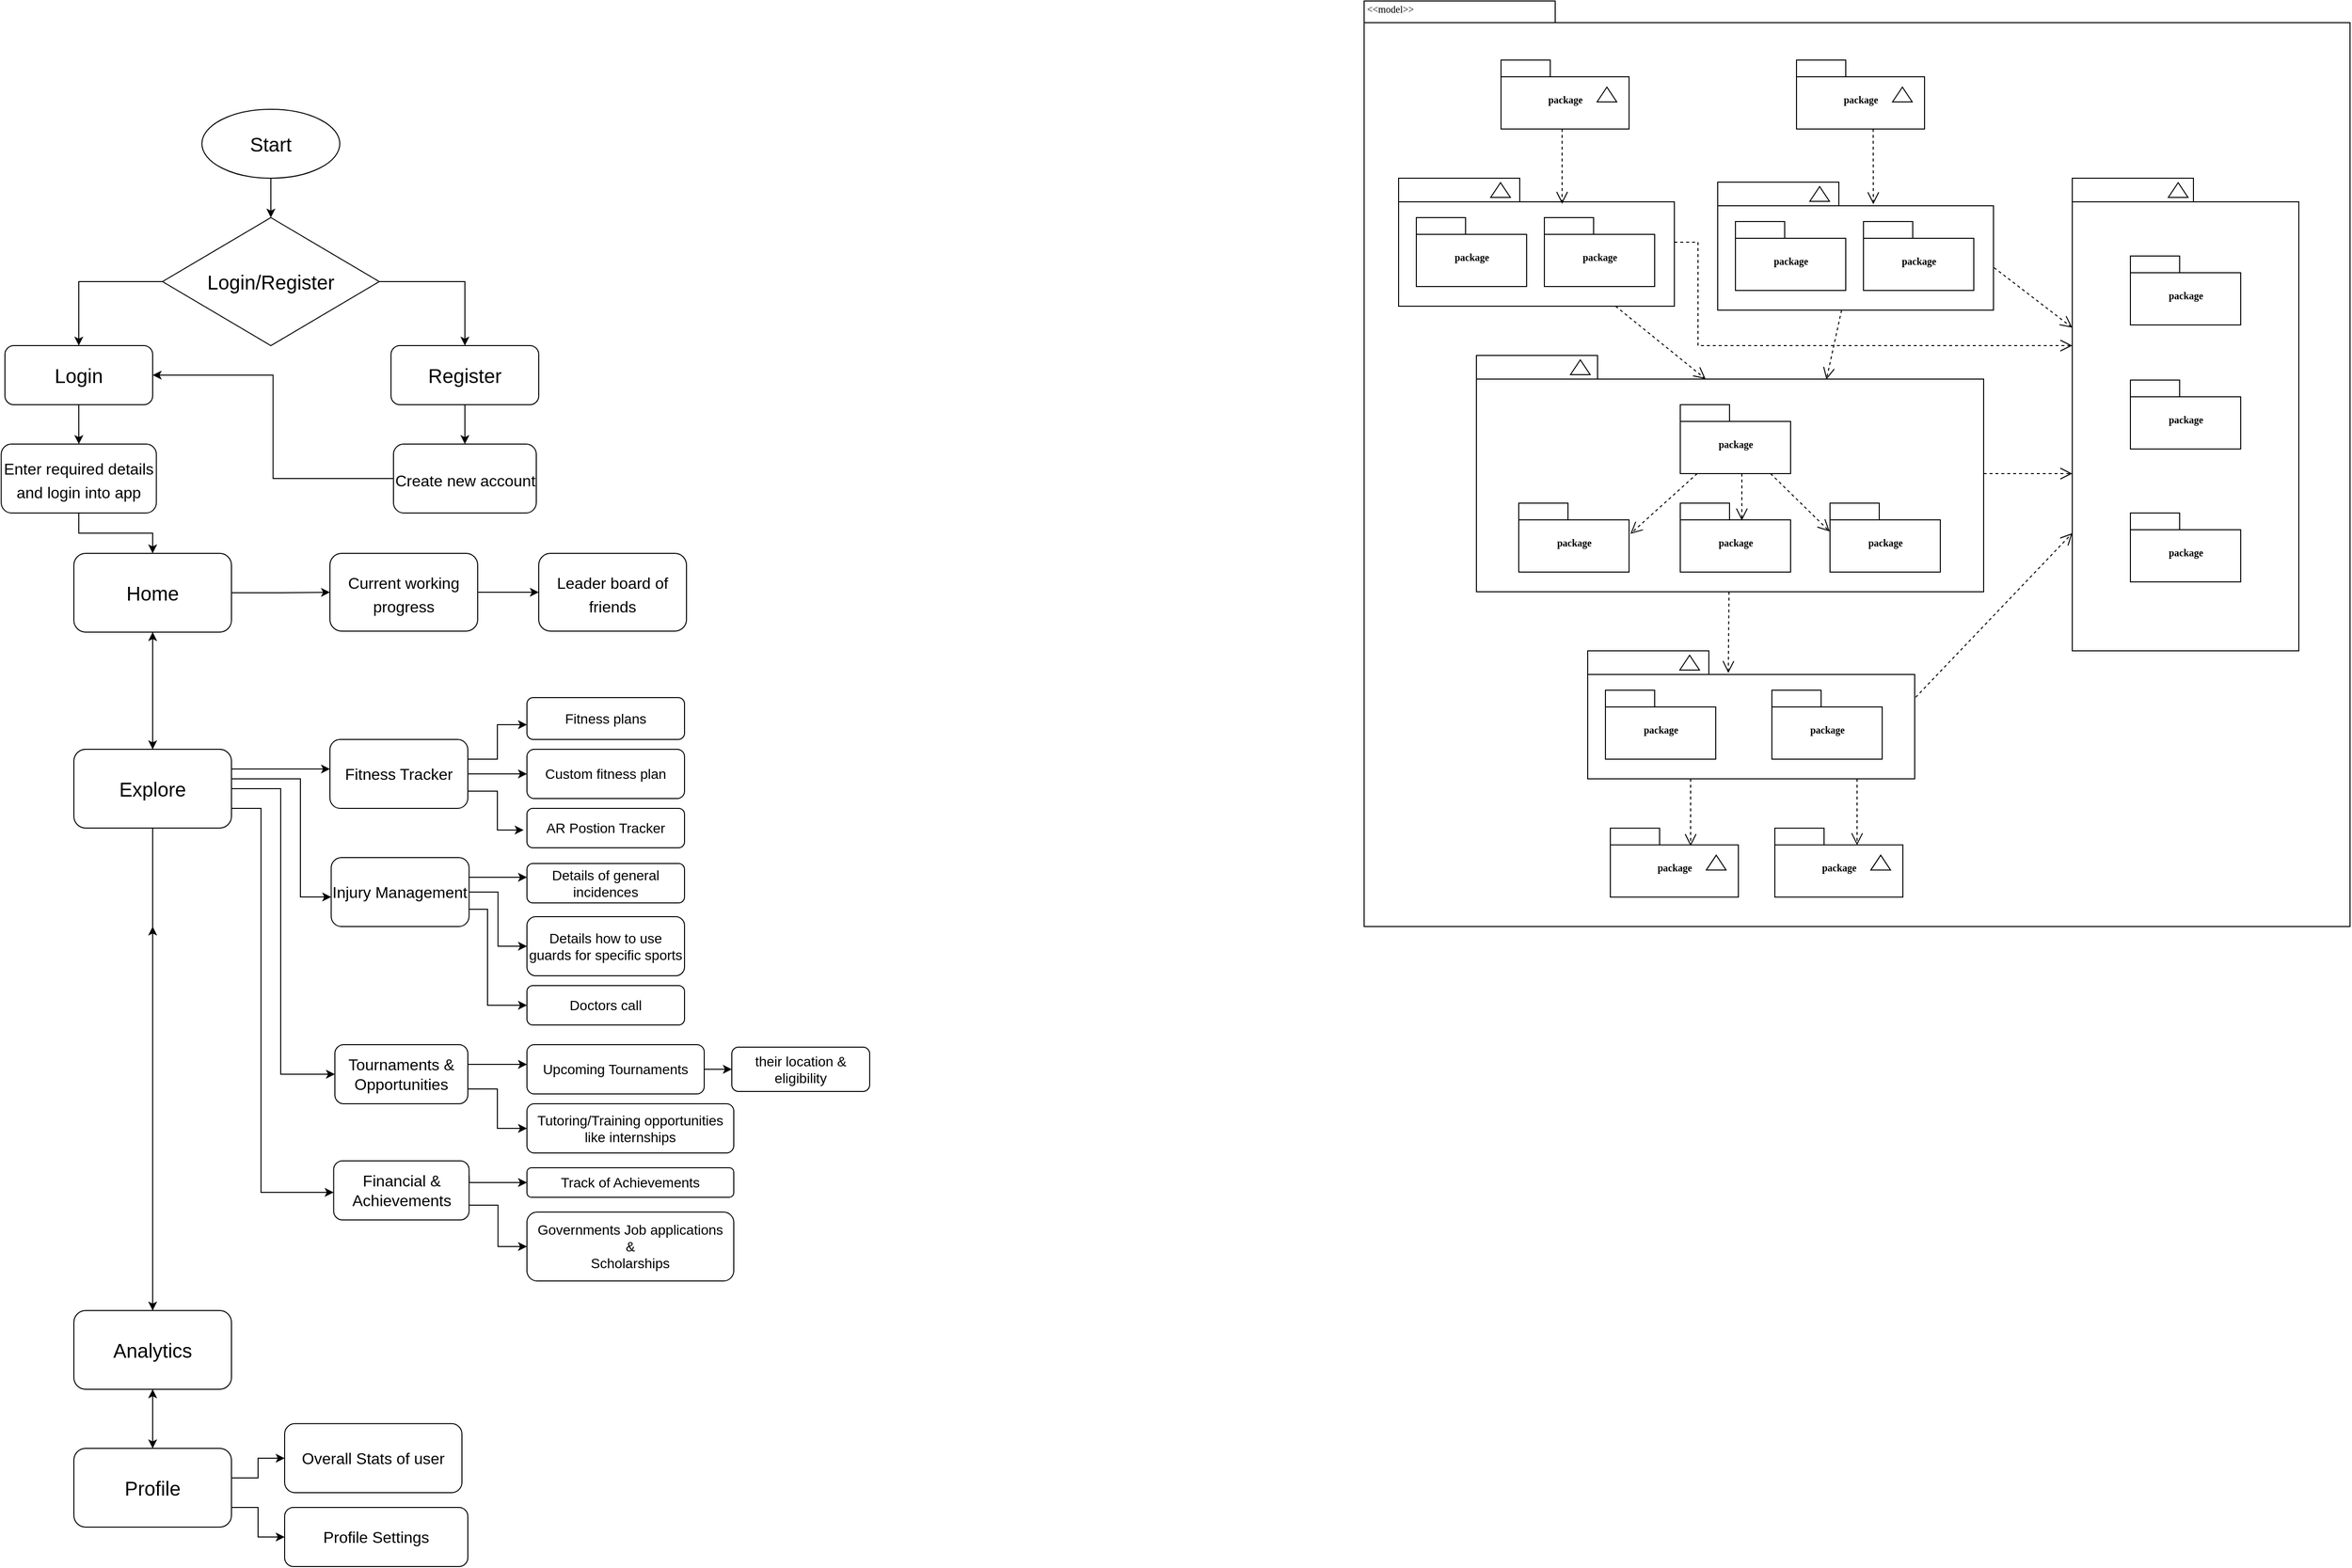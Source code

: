 <mxfile version="26.0.11">
  <diagram name="Page-1" id="b5b7bab2-c9e2-2cf4-8b2a-24fd1a2a6d21">
    <mxGraphModel dx="99" dy="457" grid="1" gridSize="10" guides="1" tooltips="1" connect="1" arrows="1" fold="1" page="1" pageScale="1" pageWidth="827" pageHeight="1169" background="none" math="0" shadow="0">
      <root>
        <mxCell id="0" />
        <mxCell id="1" parent="0" />
        <mxCell id="6e0c8c40b5770093-72" value="" style="shape=folder;fontStyle=1;spacingTop=10;tabWidth=194;tabHeight=22;tabPosition=left;html=1;rounded=0;shadow=0;comic=0;labelBackgroundColor=none;strokeWidth=1;fillColor=none;fontFamily=Verdana;fontSize=10;align=center;" parent="1" vertex="1">
          <mxGeometry x="2570" y="70" width="1001" height="940" as="geometry" />
        </mxCell>
        <mxCell id="6e0c8c40b5770093-6" value="" style="group" parent="1" vertex="1" connectable="0">
          <mxGeometry x="2709" y="130" width="130" height="70" as="geometry" />
        </mxCell>
        <mxCell id="6e0c8c40b5770093-4" value="package" style="shape=folder;fontStyle=1;spacingTop=10;tabWidth=50;tabHeight=17;tabPosition=left;html=1;rounded=0;shadow=0;comic=0;labelBackgroundColor=none;strokeWidth=1;fontFamily=Verdana;fontSize=10;align=center;" parent="6e0c8c40b5770093-6" vertex="1">
          <mxGeometry width="130" height="70" as="geometry" />
        </mxCell>
        <mxCell id="6e0c8c40b5770093-5" value="" style="triangle;whiteSpace=wrap;html=1;rounded=0;shadow=0;comic=0;labelBackgroundColor=none;strokeWidth=1;fontFamily=Verdana;fontSize=10;align=center;rotation=-90;" parent="6e0c8c40b5770093-6" vertex="1">
          <mxGeometry x="100" y="25" width="15" height="20" as="geometry" />
        </mxCell>
        <mxCell id="6e0c8c40b5770093-7" value="" style="group" parent="1" vertex="1" connectable="0">
          <mxGeometry x="3009" y="130" width="130" height="70" as="geometry" />
        </mxCell>
        <mxCell id="6e0c8c40b5770093-8" value="package" style="shape=folder;fontStyle=1;spacingTop=10;tabWidth=50;tabHeight=17;tabPosition=left;html=1;rounded=0;shadow=0;comic=0;labelBackgroundColor=none;strokeWidth=1;fontFamily=Verdana;fontSize=10;align=center;" parent="6e0c8c40b5770093-7" vertex="1">
          <mxGeometry width="130" height="70" as="geometry" />
        </mxCell>
        <mxCell id="6e0c8c40b5770093-9" value="" style="triangle;whiteSpace=wrap;html=1;rounded=0;shadow=0;comic=0;labelBackgroundColor=none;strokeWidth=1;fontFamily=Verdana;fontSize=10;align=center;rotation=-90;" parent="6e0c8c40b5770093-7" vertex="1">
          <mxGeometry x="100" y="25" width="15" height="20" as="geometry" />
        </mxCell>
        <mxCell id="6e0c8c40b5770093-18" value="" style="group" parent="1" vertex="1" connectable="0">
          <mxGeometry x="2605" y="250" width="280" height="130" as="geometry" />
        </mxCell>
        <mxCell id="6e0c8c40b5770093-11" value="" style="shape=folder;fontStyle=1;spacingTop=10;tabWidth=123;tabHeight=24;tabPosition=left;html=1;rounded=0;shadow=0;comic=0;labelBackgroundColor=none;strokeWidth=1;fontFamily=Verdana;fontSize=10;align=center;" parent="6e0c8c40b5770093-18" vertex="1">
          <mxGeometry width="280" height="130" as="geometry" />
        </mxCell>
        <mxCell id="6e0c8c40b5770093-13" value="" style="triangle;whiteSpace=wrap;html=1;rounded=0;shadow=0;comic=0;labelBackgroundColor=none;strokeWidth=1;fontFamily=Verdana;fontSize=10;align=center;rotation=-90;" parent="6e0c8c40b5770093-18" vertex="1">
          <mxGeometry x="96" y="2" width="15" height="20" as="geometry" />
        </mxCell>
        <mxCell id="6e0c8c40b5770093-15" value="package" style="shape=folder;fontStyle=1;spacingTop=10;tabWidth=50;tabHeight=17;tabPosition=left;html=1;rounded=0;shadow=0;comic=0;labelBackgroundColor=none;strokeWidth=1;fontFamily=Verdana;fontSize=10;align=center;" parent="6e0c8c40b5770093-18" vertex="1">
          <mxGeometry x="18" y="40" width="112" height="70" as="geometry" />
        </mxCell>
        <mxCell id="6e0c8c40b5770093-17" value="package" style="shape=folder;fontStyle=1;spacingTop=10;tabWidth=50;tabHeight=17;tabPosition=left;html=1;rounded=0;shadow=0;comic=0;labelBackgroundColor=none;strokeWidth=1;fontFamily=Verdana;fontSize=10;align=center;" parent="6e0c8c40b5770093-18" vertex="1">
          <mxGeometry x="148" y="40" width="112" height="70" as="geometry" />
        </mxCell>
        <mxCell id="6e0c8c40b5770093-19" value="" style="group" parent="1" vertex="1" connectable="0">
          <mxGeometry x="2929" y="254" width="280" height="130" as="geometry" />
        </mxCell>
        <mxCell id="6e0c8c40b5770093-20" value="" style="shape=folder;fontStyle=1;spacingTop=10;tabWidth=123;tabHeight=24;tabPosition=left;html=1;rounded=0;shadow=0;comic=0;labelBackgroundColor=none;strokeWidth=1;fontFamily=Verdana;fontSize=10;align=center;" parent="6e0c8c40b5770093-19" vertex="1">
          <mxGeometry width="280" height="130" as="geometry" />
        </mxCell>
        <mxCell id="6e0c8c40b5770093-21" value="" style="triangle;whiteSpace=wrap;html=1;rounded=0;shadow=0;comic=0;labelBackgroundColor=none;strokeWidth=1;fontFamily=Verdana;fontSize=10;align=center;rotation=-90;" parent="6e0c8c40b5770093-19" vertex="1">
          <mxGeometry x="96" y="2" width="15" height="20" as="geometry" />
        </mxCell>
        <mxCell id="6e0c8c40b5770093-22" value="package" style="shape=folder;fontStyle=1;spacingTop=10;tabWidth=50;tabHeight=17;tabPosition=left;html=1;rounded=0;shadow=0;comic=0;labelBackgroundColor=none;strokeWidth=1;fontFamily=Verdana;fontSize=10;align=center;" parent="6e0c8c40b5770093-19" vertex="1">
          <mxGeometry x="18" y="40" width="112" height="70" as="geometry" />
        </mxCell>
        <mxCell id="6e0c8c40b5770093-23" value="package" style="shape=folder;fontStyle=1;spacingTop=10;tabWidth=50;tabHeight=17;tabPosition=left;html=1;rounded=0;shadow=0;comic=0;labelBackgroundColor=none;strokeWidth=1;fontFamily=Verdana;fontSize=10;align=center;" parent="6e0c8c40b5770093-19" vertex="1">
          <mxGeometry x="148" y="40" width="112" height="70" as="geometry" />
        </mxCell>
        <mxCell id="6e0c8c40b5770093-30" value="" style="group" parent="1" vertex="1" connectable="0">
          <mxGeometry x="3289" y="250" width="230" height="480" as="geometry" />
        </mxCell>
        <mxCell id="6e0c8c40b5770093-24" value="" style="group" parent="6e0c8c40b5770093-30" vertex="1" connectable="0">
          <mxGeometry width="230" height="480" as="geometry" />
        </mxCell>
        <mxCell id="6e0c8c40b5770093-25" value="" style="shape=folder;fontStyle=1;spacingTop=10;tabWidth=123;tabHeight=24;tabPosition=left;html=1;rounded=0;shadow=0;comic=0;labelBackgroundColor=none;strokeWidth=1;fontFamily=Verdana;fontSize=10;align=center;" parent="6e0c8c40b5770093-24" vertex="1">
          <mxGeometry width="230" height="480" as="geometry" />
        </mxCell>
        <mxCell id="6e0c8c40b5770093-29" value="" style="triangle;whiteSpace=wrap;html=1;rounded=0;shadow=0;comic=0;labelBackgroundColor=none;strokeWidth=1;fontFamily=Verdana;fontSize=10;align=center;rotation=-90;" parent="6e0c8c40b5770093-24" vertex="1">
          <mxGeometry x="100" y="2" width="15" height="20" as="geometry" />
        </mxCell>
        <mxCell id="6e0c8c40b5770093-27" value="package" style="shape=folder;fontStyle=1;spacingTop=10;tabWidth=50;tabHeight=17;tabPosition=left;html=1;rounded=0;shadow=0;comic=0;labelBackgroundColor=none;strokeWidth=1;fontFamily=Verdana;fontSize=10;align=center;" parent="6e0c8c40b5770093-24" vertex="1">
          <mxGeometry x="59" y="79" width="112" height="70" as="geometry" />
        </mxCell>
        <mxCell id="6e0c8c40b5770093-31" value="package" style="shape=folder;fontStyle=1;spacingTop=10;tabWidth=50;tabHeight=17;tabPosition=left;html=1;rounded=0;shadow=0;comic=0;labelBackgroundColor=none;strokeWidth=1;fontFamily=Verdana;fontSize=10;align=center;" parent="6e0c8c40b5770093-24" vertex="1">
          <mxGeometry x="59" y="205" width="112" height="70" as="geometry" />
        </mxCell>
        <mxCell id="6e0c8c40b5770093-28" value="package" style="shape=folder;fontStyle=1;spacingTop=10;tabWidth=50;tabHeight=17;tabPosition=left;html=1;rounded=0;shadow=0;comic=0;labelBackgroundColor=none;strokeWidth=1;fontFamily=Verdana;fontSize=10;align=center;" parent="6e0c8c40b5770093-24" vertex="1">
          <mxGeometry x="59" y="340" width="112" height="70" as="geometry" />
        </mxCell>
        <mxCell id="6e0c8c40b5770093-67" style="edgeStyle=none;rounded=0;html=1;entryX=0.43;entryY=0.173;entryPerimeter=0;dashed=1;labelBackgroundColor=none;startFill=0;endArrow=open;endFill=0;endSize=10;fontFamily=Verdana;fontSize=10;" parent="1" source="6e0c8c40b5770093-33" target="6e0c8c40b5770093-47" edge="1">
          <mxGeometry relative="1" as="geometry" />
        </mxCell>
        <mxCell id="6e0c8c40b5770093-71" style="edgeStyle=elbowEdgeStyle;rounded=0;html=1;dashed=1;labelBackgroundColor=none;startFill=0;endArrow=open;endFill=0;endSize=10;fontFamily=Verdana;fontSize=10;elbow=vertical;" parent="1" source="6e0c8c40b5770093-33" target="6e0c8c40b5770093-25" edge="1">
          <mxGeometry relative="1" as="geometry" />
        </mxCell>
        <mxCell id="6e0c8c40b5770093-33" value="" style="shape=folder;fontStyle=1;spacingTop=10;tabWidth=123;tabHeight=24;tabPosition=left;html=1;rounded=0;shadow=0;comic=0;labelBackgroundColor=none;strokeColor=#000000;strokeWidth=1;fillColor=#ffffff;fontFamily=Verdana;fontSize=10;fontColor=#000000;align=center;" parent="1" vertex="1">
          <mxGeometry x="2684" y="430" width="515" height="240" as="geometry" />
        </mxCell>
        <mxCell id="6e0c8c40b5770093-64" style="edgeStyle=elbowEdgeStyle;rounded=0;html=1;entryX=0.559;entryY=0.251;entryPerimeter=0;dashed=1;labelBackgroundColor=none;startFill=0;endArrow=open;endFill=0;endSize=10;fontFamily=Verdana;fontSize=10;" parent="1" source="6e0c8c40b5770093-42" target="6e0c8c40b5770093-44" edge="1">
          <mxGeometry relative="1" as="geometry" />
        </mxCell>
        <mxCell id="6e0c8c40b5770093-65" style="edgeStyle=none;rounded=0;html=1;dashed=1;labelBackgroundColor=none;startFill=0;endArrow=open;endFill=0;endSize=10;fontFamily=Verdana;fontSize=10;entryX=-0.003;entryY=0.411;entryPerimeter=0;" parent="1" source="6e0c8c40b5770093-42" target="6e0c8c40b5770093-45" edge="1">
          <mxGeometry relative="1" as="geometry" />
        </mxCell>
        <mxCell id="6e0c8c40b5770093-66" style="edgeStyle=none;rounded=0;html=1;dashed=1;labelBackgroundColor=none;startFill=0;endArrow=open;endFill=0;endSize=10;fontFamily=Verdana;fontSize=10;entryX=1.013;entryY=0.444;entryPerimeter=0;" parent="1" source="6e0c8c40b5770093-42" target="6e0c8c40b5770093-43" edge="1">
          <mxGeometry relative="1" as="geometry" />
        </mxCell>
        <mxCell id="6e0c8c40b5770093-42" value="package" style="shape=folder;fontStyle=1;spacingTop=10;tabWidth=50;tabHeight=17;tabPosition=left;html=1;rounded=0;shadow=0;comic=0;labelBackgroundColor=none;strokeColor=#000000;strokeWidth=1;fillColor=#ffffff;fontFamily=Verdana;fontSize=10;fontColor=#000000;align=center;" parent="1" vertex="1">
          <mxGeometry x="2891" y="480" width="112" height="70" as="geometry" />
        </mxCell>
        <mxCell id="6e0c8c40b5770093-43" value="package" style="shape=folder;fontStyle=1;spacingTop=10;tabWidth=50;tabHeight=17;tabPosition=left;html=1;rounded=0;shadow=0;comic=0;labelBackgroundColor=none;strokeColor=#000000;strokeWidth=1;fillColor=#ffffff;fontFamily=Verdana;fontSize=10;fontColor=#000000;align=center;" parent="1" vertex="1">
          <mxGeometry x="2727" y="580" width="112" height="70" as="geometry" />
        </mxCell>
        <mxCell id="6e0c8c40b5770093-44" value="package" style="shape=folder;fontStyle=1;spacingTop=10;tabWidth=50;tabHeight=17;tabPosition=left;html=1;rounded=0;shadow=0;comic=0;labelBackgroundColor=none;strokeColor=#000000;strokeWidth=1;fillColor=#ffffff;fontFamily=Verdana;fontSize=10;fontColor=#000000;align=center;" parent="1" vertex="1">
          <mxGeometry x="2891" y="580" width="112" height="70" as="geometry" />
        </mxCell>
        <mxCell id="6e0c8c40b5770093-45" value="package" style="shape=folder;fontStyle=1;spacingTop=10;tabWidth=50;tabHeight=17;tabPosition=left;html=1;rounded=0;shadow=0;comic=0;labelBackgroundColor=none;strokeColor=#000000;strokeWidth=1;fillColor=#ffffff;fontFamily=Verdana;fontSize=10;fontColor=#000000;align=center;" parent="1" vertex="1">
          <mxGeometry x="3043" y="580" width="112" height="70" as="geometry" />
        </mxCell>
        <mxCell id="6e0c8c40b5770093-68" style="edgeStyle=elbowEdgeStyle;rounded=0;html=1;entryX=0.628;entryY=0.26;entryPerimeter=0;dashed=1;labelBackgroundColor=none;startFill=0;endArrow=open;endFill=0;endSize=10;fontFamily=Verdana;fontSize=10;" parent="1" source="6e0c8c40b5770093-47" target="6e0c8c40b5770093-53" edge="1">
          <mxGeometry relative="1" as="geometry" />
        </mxCell>
        <mxCell id="6e0c8c40b5770093-69" style="edgeStyle=elbowEdgeStyle;rounded=0;html=1;entryX=0.643;entryY=0.246;entryPerimeter=0;dashed=1;labelBackgroundColor=none;startFill=0;endArrow=open;endFill=0;endSize=10;fontFamily=Verdana;fontSize=10;" parent="1" source="6e0c8c40b5770093-47" target="6e0c8c40b5770093-56" edge="1">
          <mxGeometry relative="1" as="geometry" />
        </mxCell>
        <mxCell id="6e0c8c40b5770093-70" style="edgeStyle=none;rounded=0;html=1;dashed=1;labelBackgroundColor=none;startFill=0;endArrow=open;endFill=0;endSize=10;fontFamily=Verdana;fontSize=10;exitX=1.003;exitY=0.363;exitPerimeter=0;" parent="1" source="6e0c8c40b5770093-47" target="6e0c8c40b5770093-25" edge="1">
          <mxGeometry relative="1" as="geometry" />
        </mxCell>
        <mxCell id="6e0c8c40b5770093-47" value="" style="shape=folder;fontStyle=1;spacingTop=10;tabWidth=123;tabHeight=24;tabPosition=left;html=1;rounded=0;shadow=0;comic=0;labelBackgroundColor=none;strokeWidth=1;fontFamily=Verdana;fontSize=10;align=center;" parent="1" vertex="1">
          <mxGeometry x="2797" y="730" width="332" height="130" as="geometry" />
        </mxCell>
        <mxCell id="6e0c8c40b5770093-48" value="" style="triangle;whiteSpace=wrap;html=1;rounded=0;shadow=0;comic=0;labelBackgroundColor=none;strokeWidth=1;fontFamily=Verdana;fontSize=10;align=center;rotation=-90;" parent="1" vertex="1">
          <mxGeometry x="2893" y="732" width="15" height="20" as="geometry" />
        </mxCell>
        <mxCell id="6e0c8c40b5770093-49" value="package" style="shape=folder;fontStyle=1;spacingTop=10;tabWidth=50;tabHeight=17;tabPosition=left;html=1;rounded=0;shadow=0;comic=0;labelBackgroundColor=none;strokeWidth=1;fontFamily=Verdana;fontSize=10;align=center;" parent="1" vertex="1">
          <mxGeometry x="2815" y="770" width="112" height="70" as="geometry" />
        </mxCell>
        <mxCell id="6e0c8c40b5770093-50" value="package" style="shape=folder;fontStyle=1;spacingTop=10;tabWidth=50;tabHeight=17;tabPosition=left;html=1;rounded=0;shadow=0;comic=0;labelBackgroundColor=none;strokeWidth=1;fontFamily=Verdana;fontSize=10;align=center;" parent="1" vertex="1">
          <mxGeometry x="2984" y="770" width="112" height="70" as="geometry" />
        </mxCell>
        <mxCell id="6e0c8c40b5770093-51" value="" style="triangle;whiteSpace=wrap;html=1;rounded=0;shadow=0;comic=0;labelBackgroundColor=none;strokeColor=#000000;strokeWidth=1;fillColor=#ffffff;fontFamily=Verdana;fontSize=10;fontColor=#000000;align=center;rotation=-90;" parent="1" vertex="1">
          <mxGeometry x="2782" y="432" width="15" height="20" as="geometry" />
        </mxCell>
        <mxCell id="6e0c8c40b5770093-52" value="" style="group" parent="1" vertex="1" connectable="0">
          <mxGeometry x="2820" y="910.069" width="130" height="70" as="geometry" />
        </mxCell>
        <mxCell id="6e0c8c40b5770093-53" value="package" style="shape=folder;fontStyle=1;spacingTop=10;tabWidth=50;tabHeight=17;tabPosition=left;html=1;rounded=0;shadow=0;comic=0;labelBackgroundColor=none;strokeWidth=1;fontFamily=Verdana;fontSize=10;align=center;" parent="6e0c8c40b5770093-52" vertex="1">
          <mxGeometry width="130" height="70" as="geometry" />
        </mxCell>
        <mxCell id="6e0c8c40b5770093-54" value="" style="triangle;whiteSpace=wrap;html=1;rounded=0;shadow=0;comic=0;labelBackgroundColor=none;strokeWidth=1;fontFamily=Verdana;fontSize=10;align=center;rotation=-90;" parent="6e0c8c40b5770093-52" vertex="1">
          <mxGeometry x="100" y="25" width="15" height="20" as="geometry" />
        </mxCell>
        <mxCell id="6e0c8c40b5770093-55" value="" style="group" parent="1" vertex="1" connectable="0">
          <mxGeometry x="2987" y="910.069" width="130" height="70" as="geometry" />
        </mxCell>
        <mxCell id="6e0c8c40b5770093-56" value="package" style="shape=folder;fontStyle=1;spacingTop=10;tabWidth=50;tabHeight=17;tabPosition=left;html=1;rounded=0;shadow=0;comic=0;labelBackgroundColor=none;strokeWidth=1;fontFamily=Verdana;fontSize=10;align=center;" parent="6e0c8c40b5770093-55" vertex="1">
          <mxGeometry width="130" height="70" as="geometry" />
        </mxCell>
        <mxCell id="6e0c8c40b5770093-57" value="" style="triangle;whiteSpace=wrap;html=1;rounded=0;shadow=0;comic=0;labelBackgroundColor=none;strokeWidth=1;fontFamily=Verdana;fontSize=10;align=center;rotation=-90;" parent="6e0c8c40b5770093-55" vertex="1">
          <mxGeometry x="100" y="25" width="15" height="20" as="geometry" />
        </mxCell>
        <mxCell id="6e0c8c40b5770093-58" style="rounded=0;html=1;dashed=1;labelBackgroundColor=none;startFill=0;endArrow=open;endFill=0;endSize=10;fontFamily=Verdana;fontSize=10;entryX=0.592;entryY=0.2;entryPerimeter=0;edgeStyle=elbowEdgeStyle;" parent="1" source="6e0c8c40b5770093-4" target="6e0c8c40b5770093-11" edge="1">
          <mxGeometry relative="1" as="geometry" />
        </mxCell>
        <mxCell id="6e0c8c40b5770093-59" style="rounded=0;html=1;dashed=1;labelBackgroundColor=none;startFill=0;endArrow=open;endFill=0;endSize=10;fontFamily=Verdana;fontSize=10;entryX=0.592;entryY=0.2;entryPerimeter=0;edgeStyle=elbowEdgeStyle;" parent="1" edge="1">
          <mxGeometry relative="1" as="geometry">
            <mxPoint x="3086.828" y="200" as="sourcePoint" />
            <mxPoint x="3086.828" y="276.345" as="targetPoint" />
          </mxGeometry>
        </mxCell>
        <mxCell id="6e0c8c40b5770093-60" style="rounded=0;html=1;entryX=0.452;entryY=0.1;entryPerimeter=0;dashed=1;labelBackgroundColor=none;startFill=0;endArrow=open;endFill=0;endSize=10;fontFamily=Verdana;fontSize=10;" parent="1" source="6e0c8c40b5770093-11" target="6e0c8c40b5770093-33" edge="1">
          <mxGeometry relative="1" as="geometry" />
        </mxCell>
        <mxCell id="6e0c8c40b5770093-61" style="edgeStyle=none;rounded=0;html=1;entryX=0.69;entryY=0.102;entryPerimeter=0;dashed=1;labelBackgroundColor=none;startFill=0;endArrow=open;endFill=0;endSize=10;fontFamily=Verdana;fontSize=10;" parent="1" source="6e0c8c40b5770093-20" target="6e0c8c40b5770093-33" edge="1">
          <mxGeometry relative="1" as="geometry" />
        </mxCell>
        <mxCell id="6e0c8c40b5770093-62" style="edgeStyle=none;rounded=0;html=1;dashed=1;labelBackgroundColor=none;startFill=0;endArrow=open;endFill=0;endSize=10;fontFamily=Verdana;fontSize=10;exitX=1.002;exitY=0.668;exitPerimeter=0;" parent="1" source="6e0c8c40b5770093-20" target="6e0c8c40b5770093-25" edge="1">
          <mxGeometry relative="1" as="geometry" />
        </mxCell>
        <mxCell id="6e0c8c40b5770093-63" style="edgeStyle=orthogonalEdgeStyle;rounded=0;html=1;dashed=1;labelBackgroundColor=none;startFill=0;endArrow=open;endFill=0;endSize=10;fontFamily=Verdana;fontSize=10;" parent="1" source="6e0c8c40b5770093-11" target="6e0c8c40b5770093-25" edge="1">
          <mxGeometry relative="1" as="geometry">
            <Array as="points">
              <mxPoint x="2909" y="315" />
              <mxPoint x="2909" y="420" />
            </Array>
          </mxGeometry>
        </mxCell>
        <mxCell id="6e0c8c40b5770093-73" value="&amp;lt;&amp;lt;model&amp;gt;&amp;gt;" style="text;html=1;align=left;verticalAlign=top;spacingTop=-4;fontSize=10;fontFamily=Verdana" parent="1" vertex="1">
          <mxGeometry x="2571" y="70" width="130" height="20" as="geometry" />
        </mxCell>
        <mxCell id="4CD3zQgoziDDlTWU8RXA-10" style="edgeStyle=orthogonalEdgeStyle;rounded=0;orthogonalLoop=1;jettySize=auto;html=1;exitX=0;exitY=0.5;exitDx=0;exitDy=0;entryX=0.5;entryY=0;entryDx=0;entryDy=0;" edge="1" parent="1" source="4CD3zQgoziDDlTWU8RXA-2" target="4CD3zQgoziDDlTWU8RXA-7">
          <mxGeometry relative="1" as="geometry" />
        </mxCell>
        <mxCell id="4CD3zQgoziDDlTWU8RXA-15" style="edgeStyle=orthogonalEdgeStyle;rounded=0;orthogonalLoop=1;jettySize=auto;html=1;exitX=1;exitY=0.5;exitDx=0;exitDy=0;entryX=0.5;entryY=0;entryDx=0;entryDy=0;" edge="1" parent="1" source="4CD3zQgoziDDlTWU8RXA-2" target="4CD3zQgoziDDlTWU8RXA-13">
          <mxGeometry relative="1" as="geometry" />
        </mxCell>
        <mxCell id="4CD3zQgoziDDlTWU8RXA-2" value="Login/Register" style="rhombus;whiteSpace=wrap;html=1;fontSize=20;" vertex="1" parent="1">
          <mxGeometry x="1350" y="290" width="220" height="130" as="geometry" />
        </mxCell>
        <mxCell id="4CD3zQgoziDDlTWU8RXA-6" value="" style="edgeStyle=orthogonalEdgeStyle;rounded=0;orthogonalLoop=1;jettySize=auto;html=1;" edge="1" parent="1" source="4CD3zQgoziDDlTWU8RXA-4" target="4CD3zQgoziDDlTWU8RXA-2">
          <mxGeometry relative="1" as="geometry" />
        </mxCell>
        <mxCell id="4CD3zQgoziDDlTWU8RXA-4" value="Start" style="ellipse;whiteSpace=wrap;html=1;fontSize=20;" vertex="1" parent="1">
          <mxGeometry x="1390" y="180" width="140" height="70" as="geometry" />
        </mxCell>
        <mxCell id="4CD3zQgoziDDlTWU8RXA-11" value="" style="edgeStyle=orthogonalEdgeStyle;rounded=0;orthogonalLoop=1;jettySize=auto;html=1;" edge="1" parent="1" source="4CD3zQgoziDDlTWU8RXA-7" target="4CD3zQgoziDDlTWU8RXA-9">
          <mxGeometry relative="1" as="geometry" />
        </mxCell>
        <mxCell id="4CD3zQgoziDDlTWU8RXA-7" value="Login" style="rounded=1;whiteSpace=wrap;html=1;fontSize=20;" vertex="1" parent="1">
          <mxGeometry x="1190" y="420" width="150" height="60" as="geometry" />
        </mxCell>
        <mxCell id="4CD3zQgoziDDlTWU8RXA-18" style="edgeStyle=orthogonalEdgeStyle;rounded=0;orthogonalLoop=1;jettySize=auto;html=1;exitX=0.5;exitY=1;exitDx=0;exitDy=0;entryX=0.5;entryY=0;entryDx=0;entryDy=0;" edge="1" parent="1" source="4CD3zQgoziDDlTWU8RXA-9" target="4CD3zQgoziDDlTWU8RXA-17">
          <mxGeometry relative="1" as="geometry" />
        </mxCell>
        <mxCell id="4CD3zQgoziDDlTWU8RXA-9" value="&lt;font style=&quot;font-size: 16px;&quot;&gt;Enter required&amp;nbsp;details and login into app&lt;/font&gt;" style="rounded=1;whiteSpace=wrap;html=1;fontSize=20;align=center;" vertex="1" parent="1">
          <mxGeometry x="1186.25" y="520" width="157.5" height="70" as="geometry" />
        </mxCell>
        <mxCell id="4CD3zQgoziDDlTWU8RXA-12" value="" style="edgeStyle=orthogonalEdgeStyle;rounded=0;orthogonalLoop=1;jettySize=auto;html=1;" edge="1" parent="1" source="4CD3zQgoziDDlTWU8RXA-13" target="4CD3zQgoziDDlTWU8RXA-14">
          <mxGeometry relative="1" as="geometry" />
        </mxCell>
        <mxCell id="4CD3zQgoziDDlTWU8RXA-13" value="Register" style="rounded=1;whiteSpace=wrap;html=1;fontSize=20;" vertex="1" parent="1">
          <mxGeometry x="1582" y="420" width="150" height="60" as="geometry" />
        </mxCell>
        <mxCell id="4CD3zQgoziDDlTWU8RXA-16" style="edgeStyle=orthogonalEdgeStyle;rounded=0;orthogonalLoop=1;jettySize=auto;html=1;exitX=0;exitY=0.5;exitDx=0;exitDy=0;entryX=1;entryY=0.5;entryDx=0;entryDy=0;" edge="1" parent="1" source="4CD3zQgoziDDlTWU8RXA-14" target="4CD3zQgoziDDlTWU8RXA-7">
          <mxGeometry relative="1" as="geometry" />
        </mxCell>
        <mxCell id="4CD3zQgoziDDlTWU8RXA-14" value="&lt;font style=&quot;font-size: 16px;&quot;&gt;Create new account&lt;/font&gt;" style="rounded=1;whiteSpace=wrap;html=1;fontSize=20;" vertex="1" parent="1">
          <mxGeometry x="1584.5" y="520" width="145" height="70" as="geometry" />
        </mxCell>
        <mxCell id="4CD3zQgoziDDlTWU8RXA-22" value="" style="edgeStyle=orthogonalEdgeStyle;rounded=0;orthogonalLoop=1;jettySize=auto;html=1;" edge="1" parent="1" source="4CD3zQgoziDDlTWU8RXA-17" target="4CD3zQgoziDDlTWU8RXA-19">
          <mxGeometry relative="1" as="geometry" />
        </mxCell>
        <mxCell id="4CD3zQgoziDDlTWU8RXA-29" value="" style="edgeStyle=orthogonalEdgeStyle;rounded=0;orthogonalLoop=1;jettySize=auto;html=1;" edge="1" parent="1" source="4CD3zQgoziDDlTWU8RXA-17" target="4CD3zQgoziDDlTWU8RXA-28">
          <mxGeometry relative="1" as="geometry" />
        </mxCell>
        <mxCell id="4CD3zQgoziDDlTWU8RXA-17" value="&lt;font style=&quot;font-size: 20px;&quot;&gt;Home&lt;/font&gt;" style="rounded=1;whiteSpace=wrap;html=1;" vertex="1" parent="1">
          <mxGeometry x="1260" y="631" width="160" height="80" as="geometry" />
        </mxCell>
        <mxCell id="4CD3zQgoziDDlTWU8RXA-23" value="" style="edgeStyle=orthogonalEdgeStyle;rounded=0;orthogonalLoop=1;jettySize=auto;html=1;" edge="1" parent="1" source="4CD3zQgoziDDlTWU8RXA-19" target="4CD3zQgoziDDlTWU8RXA-17">
          <mxGeometry relative="1" as="geometry" />
        </mxCell>
        <mxCell id="4CD3zQgoziDDlTWU8RXA-24" value="" style="edgeStyle=orthogonalEdgeStyle;rounded=0;orthogonalLoop=1;jettySize=auto;html=1;" edge="1" parent="1" source="4CD3zQgoziDDlTWU8RXA-19" target="4CD3zQgoziDDlTWU8RXA-20">
          <mxGeometry relative="1" as="geometry" />
        </mxCell>
        <mxCell id="4CD3zQgoziDDlTWU8RXA-35" value="" style="edgeStyle=orthogonalEdgeStyle;rounded=0;orthogonalLoop=1;jettySize=auto;html=1;" edge="1" parent="1" source="4CD3zQgoziDDlTWU8RXA-19" target="4CD3zQgoziDDlTWU8RXA-32">
          <mxGeometry relative="1" as="geometry">
            <Array as="points">
              <mxPoint x="1450" y="850" />
              <mxPoint x="1450" y="850" />
            </Array>
          </mxGeometry>
        </mxCell>
        <mxCell id="4CD3zQgoziDDlTWU8RXA-36" style="edgeStyle=orthogonalEdgeStyle;rounded=0;orthogonalLoop=1;jettySize=auto;html=1;exitX=1;exitY=0.75;exitDx=0;exitDy=0;" edge="1" parent="1" source="4CD3zQgoziDDlTWU8RXA-19" target="4CD3zQgoziDDlTWU8RXA-37">
          <mxGeometry relative="1" as="geometry">
            <mxPoint x="1520" y="960" as="targetPoint" />
            <Array as="points">
              <mxPoint x="1420" y="860" />
              <mxPoint x="1490" y="860" />
              <mxPoint x="1490" y="980" />
            </Array>
          </mxGeometry>
        </mxCell>
        <mxCell id="4CD3zQgoziDDlTWU8RXA-38" style="edgeStyle=orthogonalEdgeStyle;rounded=0;orthogonalLoop=1;jettySize=auto;html=1;exitX=1;exitY=0.75;exitDx=0;exitDy=0;" edge="1" parent="1" target="4CD3zQgoziDDlTWU8RXA-39">
          <mxGeometry relative="1" as="geometry">
            <mxPoint x="1450" y="1030" as="targetPoint" />
            <mxPoint x="1420.0" y="890" as="sourcePoint" />
            <Array as="points">
              <mxPoint x="1420" y="870" />
              <mxPoint x="1470" y="870" />
              <mxPoint x="1470" y="1160" />
            </Array>
          </mxGeometry>
        </mxCell>
        <mxCell id="4CD3zQgoziDDlTWU8RXA-40" style="edgeStyle=orthogonalEdgeStyle;rounded=0;orthogonalLoop=1;jettySize=auto;html=1;exitX=1;exitY=0.75;exitDx=0;exitDy=0;" edge="1" parent="1" target="4CD3zQgoziDDlTWU8RXA-41">
          <mxGeometry relative="1" as="geometry">
            <mxPoint x="1450" y="1100" as="targetPoint" />
            <mxPoint x="1420.0" y="890" as="sourcePoint" />
            <Array as="points">
              <mxPoint x="1450" y="890" />
              <mxPoint x="1450" y="1280" />
            </Array>
          </mxGeometry>
        </mxCell>
        <mxCell id="4CD3zQgoziDDlTWU8RXA-19" value="&lt;font style=&quot;font-size: 20px;&quot;&gt;Explore&lt;/font&gt;" style="rounded=1;whiteSpace=wrap;html=1;" vertex="1" parent="1">
          <mxGeometry x="1260" y="830" width="160" height="80" as="geometry" />
        </mxCell>
        <mxCell id="4CD3zQgoziDDlTWU8RXA-26" value="" style="edgeStyle=orthogonalEdgeStyle;rounded=0;orthogonalLoop=1;jettySize=auto;html=1;" edge="1" parent="1" source="4CD3zQgoziDDlTWU8RXA-20" target="4CD3zQgoziDDlTWU8RXA-21">
          <mxGeometry relative="1" as="geometry" />
        </mxCell>
        <mxCell id="4CD3zQgoziDDlTWU8RXA-27" value="" style="edgeStyle=orthogonalEdgeStyle;rounded=0;orthogonalLoop=1;jettySize=auto;html=1;" edge="1" parent="1" source="4CD3zQgoziDDlTWU8RXA-20">
          <mxGeometry relative="1" as="geometry">
            <mxPoint x="1340" y="1010" as="targetPoint" />
          </mxGeometry>
        </mxCell>
        <mxCell id="4CD3zQgoziDDlTWU8RXA-20" value="&lt;font style=&quot;font-size: 20px;&quot;&gt;Analytics&lt;/font&gt;" style="rounded=1;whiteSpace=wrap;html=1;" vertex="1" parent="1">
          <mxGeometry x="1260" y="1400" width="160" height="80" as="geometry" />
        </mxCell>
        <mxCell id="4CD3zQgoziDDlTWU8RXA-25" value="" style="edgeStyle=orthogonalEdgeStyle;rounded=0;orthogonalLoop=1;jettySize=auto;html=1;" edge="1" parent="1" source="4CD3zQgoziDDlTWU8RXA-21" target="4CD3zQgoziDDlTWU8RXA-20">
          <mxGeometry relative="1" as="geometry" />
        </mxCell>
        <mxCell id="4CD3zQgoziDDlTWU8RXA-79" value="" style="edgeStyle=orthogonalEdgeStyle;rounded=0;orthogonalLoop=1;jettySize=auto;html=1;" edge="1" parent="1" source="4CD3zQgoziDDlTWU8RXA-21" target="4CD3zQgoziDDlTWU8RXA-78">
          <mxGeometry relative="1" as="geometry">
            <Array as="points">
              <mxPoint x="1447" y="1570" />
              <mxPoint x="1447" y="1550" />
            </Array>
          </mxGeometry>
        </mxCell>
        <mxCell id="4CD3zQgoziDDlTWU8RXA-80" style="edgeStyle=orthogonalEdgeStyle;rounded=0;orthogonalLoop=1;jettySize=auto;html=1;exitX=1;exitY=0.5;exitDx=0;exitDy=0;" edge="1" parent="1" source="4CD3zQgoziDDlTWU8RXA-21" target="4CD3zQgoziDDlTWU8RXA-81">
          <mxGeometry relative="1" as="geometry">
            <mxPoint x="1480" y="1630" as="targetPoint" />
            <Array as="points">
              <mxPoint x="1420" y="1600" />
              <mxPoint x="1447" y="1600" />
              <mxPoint x="1447" y="1630" />
            </Array>
          </mxGeometry>
        </mxCell>
        <mxCell id="4CD3zQgoziDDlTWU8RXA-21" value="&lt;font style=&quot;font-size: 20px;&quot;&gt;Profile&lt;/font&gt;" style="rounded=1;whiteSpace=wrap;html=1;" vertex="1" parent="1">
          <mxGeometry x="1260" y="1540" width="160" height="80" as="geometry" />
        </mxCell>
        <mxCell id="4CD3zQgoziDDlTWU8RXA-31" value="" style="edgeStyle=orthogonalEdgeStyle;rounded=0;orthogonalLoop=1;jettySize=auto;html=1;" edge="1" parent="1" source="4CD3zQgoziDDlTWU8RXA-28" target="4CD3zQgoziDDlTWU8RXA-30">
          <mxGeometry relative="1" as="geometry" />
        </mxCell>
        <mxCell id="4CD3zQgoziDDlTWU8RXA-28" value="&lt;font style=&quot;font-size: 16px;&quot;&gt;Current working progress&lt;/font&gt;" style="whiteSpace=wrap;html=1;rounded=1;fontSize=20;" vertex="1" parent="1">
          <mxGeometry x="1520" y="631" width="150" height="79" as="geometry" />
        </mxCell>
        <mxCell id="4CD3zQgoziDDlTWU8RXA-30" value="&lt;font style=&quot;font-size: 16px;&quot;&gt;Leader board of friends&lt;/font&gt;" style="whiteSpace=wrap;html=1;rounded=1;fontSize=20;" vertex="1" parent="1">
          <mxGeometry x="1732" y="631" width="150" height="79" as="geometry" />
        </mxCell>
        <mxCell id="4CD3zQgoziDDlTWU8RXA-43" value="" style="edgeStyle=orthogonalEdgeStyle;rounded=0;orthogonalLoop=1;jettySize=auto;html=1;" edge="1" parent="1" source="4CD3zQgoziDDlTWU8RXA-32" target="4CD3zQgoziDDlTWU8RXA-42">
          <mxGeometry relative="1" as="geometry">
            <Array as="points">
              <mxPoint x="1690" y="840" />
              <mxPoint x="1690" y="805" />
            </Array>
          </mxGeometry>
        </mxCell>
        <mxCell id="4CD3zQgoziDDlTWU8RXA-46" style="edgeStyle=orthogonalEdgeStyle;rounded=0;orthogonalLoop=1;jettySize=auto;html=1;exitX=1;exitY=0.5;exitDx=0;exitDy=0;" edge="1" parent="1" source="4CD3zQgoziDDlTWU8RXA-32" target="4CD3zQgoziDDlTWU8RXA-45">
          <mxGeometry relative="1" as="geometry" />
        </mxCell>
        <mxCell id="4CD3zQgoziDDlTWU8RXA-32" value="Fitness Tracker" style="whiteSpace=wrap;html=1;rounded=1;fontSize=16;" vertex="1" parent="1">
          <mxGeometry x="1520" y="820" width="140" height="70" as="geometry" />
        </mxCell>
        <mxCell id="4CD3zQgoziDDlTWU8RXA-55" value="" style="edgeStyle=orthogonalEdgeStyle;rounded=0;orthogonalLoop=1;jettySize=auto;html=1;" edge="1" parent="1" source="4CD3zQgoziDDlTWU8RXA-37" target="4CD3zQgoziDDlTWU8RXA-54">
          <mxGeometry relative="1" as="geometry">
            <Array as="points">
              <mxPoint x="1680" y="960" />
              <mxPoint x="1680" y="960" />
            </Array>
          </mxGeometry>
        </mxCell>
        <mxCell id="4CD3zQgoziDDlTWU8RXA-57" style="edgeStyle=orthogonalEdgeStyle;rounded=0;orthogonalLoop=1;jettySize=auto;html=1;exitX=1;exitY=0.5;exitDx=0;exitDy=0;" edge="1" parent="1" source="4CD3zQgoziDDlTWU8RXA-37" target="4CD3zQgoziDDlTWU8RXA-58">
          <mxGeometry relative="1" as="geometry">
            <mxPoint x="1720" y="1000" as="targetPoint" />
          </mxGeometry>
        </mxCell>
        <mxCell id="4CD3zQgoziDDlTWU8RXA-59" style="edgeStyle=orthogonalEdgeStyle;rounded=0;orthogonalLoop=1;jettySize=auto;html=1;exitX=1;exitY=0.75;exitDx=0;exitDy=0;" edge="1" parent="1" source="4CD3zQgoziDDlTWU8RXA-37" target="4CD3zQgoziDDlTWU8RXA-60">
          <mxGeometry relative="1" as="geometry">
            <mxPoint x="1680" y="1080" as="targetPoint" />
            <Array as="points">
              <mxPoint x="1680" y="993" />
              <mxPoint x="1680" y="1090" />
            </Array>
          </mxGeometry>
        </mxCell>
        <mxCell id="4CD3zQgoziDDlTWU8RXA-37" value="&lt;font&gt;Injury Management&lt;/font&gt;" style="rounded=1;whiteSpace=wrap;html=1;fontSize=16;" vertex="1" parent="1">
          <mxGeometry x="1521.25" y="940" width="140" height="70" as="geometry" />
        </mxCell>
        <mxCell id="4CD3zQgoziDDlTWU8RXA-62" value="" style="edgeStyle=orthogonalEdgeStyle;rounded=0;orthogonalLoop=1;jettySize=auto;html=1;" edge="1" parent="1" source="4CD3zQgoziDDlTWU8RXA-39" target="4CD3zQgoziDDlTWU8RXA-61">
          <mxGeometry relative="1" as="geometry">
            <Array as="points">
              <mxPoint x="1700" y="1150" />
              <mxPoint x="1700" y="1150" />
            </Array>
          </mxGeometry>
        </mxCell>
        <mxCell id="4CD3zQgoziDDlTWU8RXA-67" style="edgeStyle=orthogonalEdgeStyle;rounded=0;orthogonalLoop=1;jettySize=auto;html=1;exitX=1;exitY=0.75;exitDx=0;exitDy=0;" edge="1" parent="1" source="4CD3zQgoziDDlTWU8RXA-39" target="4CD3zQgoziDDlTWU8RXA-68">
          <mxGeometry relative="1" as="geometry">
            <mxPoint x="1720" y="1230" as="targetPoint" />
          </mxGeometry>
        </mxCell>
        <mxCell id="4CD3zQgoziDDlTWU8RXA-39" value="Tournaments &amp;amp; Opportunities" style="rounded=1;whiteSpace=wrap;html=1;fontSize=16;" vertex="1" parent="1">
          <mxGeometry x="1525" y="1130" width="135" height="60" as="geometry" />
        </mxCell>
        <mxCell id="4CD3zQgoziDDlTWU8RXA-73" style="edgeStyle=orthogonalEdgeStyle;rounded=0;orthogonalLoop=1;jettySize=auto;html=1;exitX=1;exitY=0.25;exitDx=0;exitDy=0;entryX=0;entryY=0.5;entryDx=0;entryDy=0;" edge="1" parent="1" source="4CD3zQgoziDDlTWU8RXA-41" target="4CD3zQgoziDDlTWU8RXA-71">
          <mxGeometry relative="1" as="geometry">
            <Array as="points">
              <mxPoint x="1661" y="1270" />
            </Array>
          </mxGeometry>
        </mxCell>
        <mxCell id="4CD3zQgoziDDlTWU8RXA-74" style="edgeStyle=orthogonalEdgeStyle;rounded=0;orthogonalLoop=1;jettySize=auto;html=1;exitX=1;exitY=0.75;exitDx=0;exitDy=0;" edge="1" parent="1" source="4CD3zQgoziDDlTWU8RXA-41" target="4CD3zQgoziDDlTWU8RXA-75">
          <mxGeometry relative="1" as="geometry">
            <mxPoint x="1720" y="1320" as="targetPoint" />
          </mxGeometry>
        </mxCell>
        <mxCell id="4CD3zQgoziDDlTWU8RXA-41" value="Financial &amp;amp; Achievements" style="rounded=1;whiteSpace=wrap;html=1;fontSize=16;" vertex="1" parent="1">
          <mxGeometry x="1523.75" y="1248" width="137.5" height="60" as="geometry" />
        </mxCell>
        <mxCell id="4CD3zQgoziDDlTWU8RXA-42" value="Fitness plans" style="whiteSpace=wrap;html=1;fontSize=14;rounded=1;" vertex="1" parent="1">
          <mxGeometry x="1720" y="777.5" width="160" height="42.5" as="geometry" />
        </mxCell>
        <mxCell id="4CD3zQgoziDDlTWU8RXA-45" value="Custom fitness plan" style="rounded=1;whiteSpace=wrap;html=1;fontSize=14;" vertex="1" parent="1">
          <mxGeometry x="1720" y="830" width="160" height="50" as="geometry" />
        </mxCell>
        <mxCell id="4CD3zQgoziDDlTWU8RXA-47" value="AR Postion Tracker" style="rounded=1;whiteSpace=wrap;html=1;fontSize=14;" vertex="1" parent="1">
          <mxGeometry x="1720" y="890" width="160" height="40" as="geometry" />
        </mxCell>
        <mxCell id="4CD3zQgoziDDlTWU8RXA-48" style="edgeStyle=orthogonalEdgeStyle;rounded=0;orthogonalLoop=1;jettySize=auto;html=1;exitX=1;exitY=0.75;exitDx=0;exitDy=0;entryX=-0.021;entryY=0.551;entryDx=0;entryDy=0;entryPerimeter=0;" edge="1" parent="1" source="4CD3zQgoziDDlTWU8RXA-32" target="4CD3zQgoziDDlTWU8RXA-47">
          <mxGeometry relative="1" as="geometry" />
        </mxCell>
        <mxCell id="4CD3zQgoziDDlTWU8RXA-54" value="Details of general incidences" style="whiteSpace=wrap;html=1;fontSize=14;rounded=1;" vertex="1" parent="1">
          <mxGeometry x="1720" y="946" width="160" height="40" as="geometry" />
        </mxCell>
        <mxCell id="4CD3zQgoziDDlTWU8RXA-58" value="Details how to use guards for specific sports" style="rounded=1;whiteSpace=wrap;html=1;fontSize=14;" vertex="1" parent="1">
          <mxGeometry x="1720" y="1000" width="160" height="60" as="geometry" />
        </mxCell>
        <mxCell id="4CD3zQgoziDDlTWU8RXA-60" value="Doctors call" style="rounded=1;whiteSpace=wrap;html=1;fontSize=14;" vertex="1" parent="1">
          <mxGeometry x="1720" y="1070" width="160" height="40" as="geometry" />
        </mxCell>
        <mxCell id="4CD3zQgoziDDlTWU8RXA-66" value="" style="edgeStyle=orthogonalEdgeStyle;rounded=0;orthogonalLoop=1;jettySize=auto;html=1;fontSize=14;" edge="1" parent="1" source="4CD3zQgoziDDlTWU8RXA-61" target="4CD3zQgoziDDlTWU8RXA-63">
          <mxGeometry relative="1" as="geometry" />
        </mxCell>
        <mxCell id="4CD3zQgoziDDlTWU8RXA-61" value="Upcoming Tournaments" style="whiteSpace=wrap;html=1;fontSize=14;rounded=1;" vertex="1" parent="1">
          <mxGeometry x="1720" y="1130" width="180" height="50" as="geometry" />
        </mxCell>
        <mxCell id="4CD3zQgoziDDlTWU8RXA-63" value="their location &amp;amp; eligibility" style="whiteSpace=wrap;html=1;fontSize=14;rounded=1;" vertex="1" parent="1">
          <mxGeometry x="1928" y="1132.5" width="140" height="45" as="geometry" />
        </mxCell>
        <mxCell id="4CD3zQgoziDDlTWU8RXA-68" value="Tutoring/Training opportunities like internships" style="rounded=1;whiteSpace=wrap;html=1;fontSize=14;" vertex="1" parent="1">
          <mxGeometry x="1720" y="1190" width="210" height="50" as="geometry" />
        </mxCell>
        <mxCell id="4CD3zQgoziDDlTWU8RXA-71" value="Track of Achievements" style="rounded=1;whiteSpace=wrap;html=1;fontSize=14;" vertex="1" parent="1">
          <mxGeometry x="1720" y="1255" width="210" height="30" as="geometry" />
        </mxCell>
        <mxCell id="4CD3zQgoziDDlTWU8RXA-75" value="Governments Job applications&lt;div&gt;&amp;amp;&lt;/div&gt;&lt;div&gt;Scholarships&lt;/div&gt;" style="rounded=1;whiteSpace=wrap;html=1;fontSize=14;" vertex="1" parent="1">
          <mxGeometry x="1720" y="1300" width="210" height="70" as="geometry" />
        </mxCell>
        <mxCell id="4CD3zQgoziDDlTWU8RXA-78" value="&lt;font&gt;Overall Stats of user&lt;/font&gt;" style="whiteSpace=wrap;html=1;rounded=1;fontSize=16;" vertex="1" parent="1">
          <mxGeometry x="1474" y="1514.9" width="180" height="70.07" as="geometry" />
        </mxCell>
        <mxCell id="4CD3zQgoziDDlTWU8RXA-81" value="Profile Settings" style="rounded=1;whiteSpace=wrap;html=1;fontSize=16;" vertex="1" parent="1">
          <mxGeometry x="1474" y="1600" width="186" height="60" as="geometry" />
        </mxCell>
      </root>
    </mxGraphModel>
  </diagram>
</mxfile>
